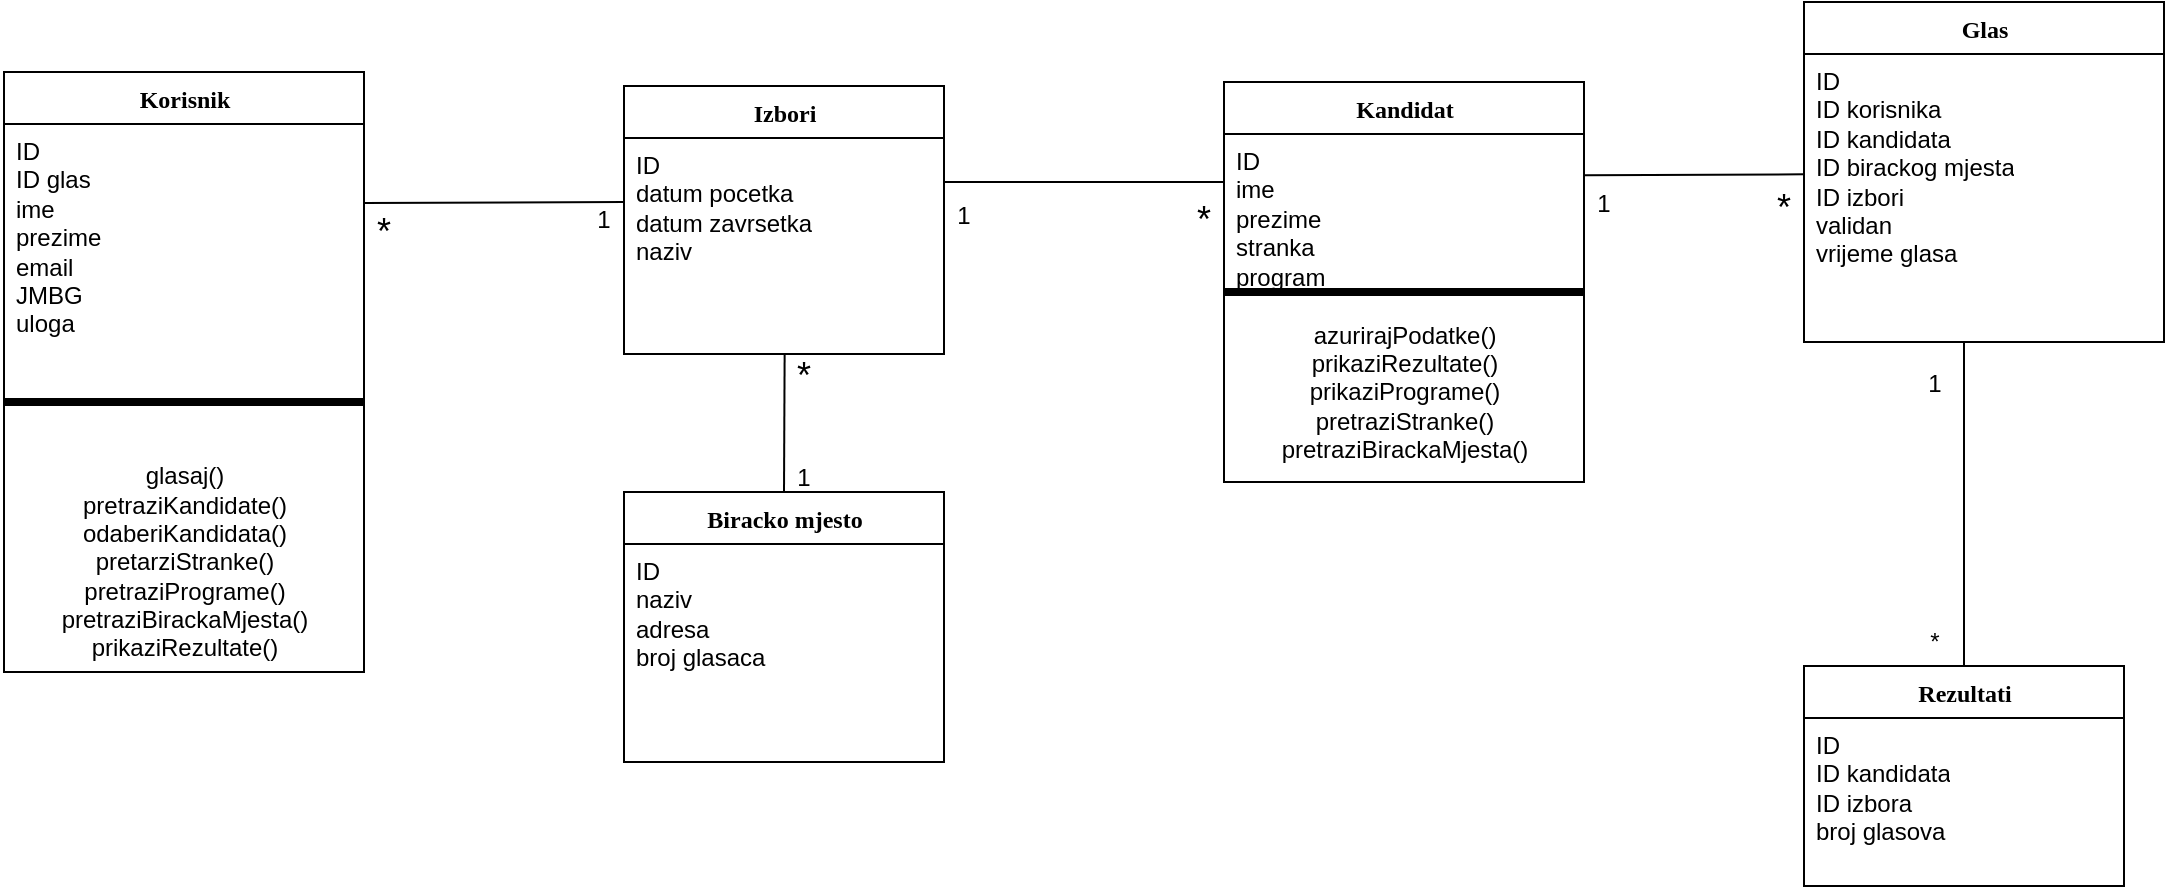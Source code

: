 <?xml version="1.0" encoding="UTF-8"?>
<mxfile version="24.7.8"><diagram name="Page-1" id="6133507b-19e7-1e82-6fc7-422aa6c4b21f"><mxGraphModel dx="1323" dy="700" grid="1" gridSize="10" guides="1" tooltips="1" connect="1" arrows="1" fold="1" page="1" pageScale="1" pageWidth="1100" pageHeight="850" background="none" math="0" shadow="0"><root><mxCell id="0"/><mxCell id="1" parent="0"/><mxCell id="78961159f06e98e8-43" value="Izbori" style="swimlane;html=1;fontStyle=1;align=center;verticalAlign=top;childLayout=stackLayout;horizontal=1;startSize=26;horizontalStack=0;resizeParent=1;resizeLast=0;collapsible=1;marginBottom=0;swimlaneFillColor=#ffffff;rounded=0;shadow=0;comic=0;labelBackgroundColor=none;strokeWidth=1;fillColor=none;fontFamily=Verdana;fontSize=12" parent="1" vertex="1"><mxGeometry x="510" y="152" width="160" height="134" as="geometry"/></mxCell><mxCell id="78961159f06e98e8-45" value="ID&lt;br&gt;datum pocetka&lt;div&gt;datum zavrsetka&lt;br&gt;naziv&lt;br&gt;&lt;br&gt;&lt;/div&gt;" style="text;html=1;strokeColor=none;fillColor=none;align=left;verticalAlign=top;spacingLeft=4;spacingRight=4;whiteSpace=wrap;overflow=hidden;rotatable=0;points=[[0,0.5],[1,0.5]];portConstraint=eastwest;" parent="78961159f06e98e8-43" vertex="1"><mxGeometry y="26" width="160" height="108" as="geometry"/></mxCell><mxCell id="WR_-PNd6kZ2DVrEkBOXK-7" value="Biracko mjesto" style="swimlane;html=1;fontStyle=1;align=center;verticalAlign=top;childLayout=stackLayout;horizontal=1;startSize=26;horizontalStack=0;resizeParent=1;resizeLast=0;collapsible=1;marginBottom=0;swimlaneFillColor=#ffffff;rounded=0;shadow=0;comic=0;labelBackgroundColor=none;strokeWidth=1;fillColor=none;fontFamily=Verdana;fontSize=12" parent="1" vertex="1"><mxGeometry x="510" y="355" width="160" height="135" as="geometry"/></mxCell><mxCell id="WR_-PNd6kZ2DVrEkBOXK-8" value="ID&lt;div&gt;naziv&lt;/div&gt;&lt;div&gt;adresa&amp;nbsp;&lt;/div&gt;&lt;div&gt;broj glasaca&lt;/div&gt;" style="text;html=1;strokeColor=none;fillColor=none;align=left;verticalAlign=top;spacingLeft=4;spacingRight=4;whiteSpace=wrap;overflow=hidden;rotatable=0;points=[[0,0.5],[1,0.5]];portConstraint=eastwest;" parent="WR_-PNd6kZ2DVrEkBOXK-7" vertex="1"><mxGeometry y="26" width="160" height="74" as="geometry"/></mxCell><mxCell id="78961159f06e98e8-17" value="Korisnik" style="swimlane;html=1;fontStyle=1;align=center;verticalAlign=top;childLayout=stackLayout;horizontal=1;startSize=26;horizontalStack=0;resizeParent=1;resizeLast=0;collapsible=1;marginBottom=0;swimlaneFillColor=#ffffff;rounded=0;shadow=0;comic=0;labelBackgroundColor=none;strokeWidth=1;fillColor=none;fontFamily=Verdana;fontSize=12" parent="1" vertex="1"><mxGeometry x="200" y="145" width="180" height="300" as="geometry"/></mxCell><mxCell id="78961159f06e98e8-23" value="ID&lt;div&gt;ID glas&lt;br&gt;ime&lt;br&gt;prezime&lt;br&gt;email&lt;/div&gt;&lt;div&gt;JMBG&lt;/div&gt;&lt;div&gt;uloga&lt;/div&gt;" style="text;html=1;strokeColor=none;fillColor=none;align=left;verticalAlign=top;spacingLeft=4;spacingRight=4;whiteSpace=wrap;overflow=hidden;rotatable=0;points=[[0,0.5],[1,0.5]];portConstraint=eastwest;" parent="78961159f06e98e8-17" vertex="1"><mxGeometry y="26" width="180" height="114" as="geometry"/></mxCell><mxCell id="WR_-PNd6kZ2DVrEkBOXK-4" value="" style="line;strokeWidth=4;html=1;perimeter=backbonePerimeter;points=[];outlineConnect=0;" parent="78961159f06e98e8-17" vertex="1"><mxGeometry y="140" width="180" height="50" as="geometry"/></mxCell><mxCell id="5DSVoPbUg8YIjSlLXSM9-1" value="glasaj()&lt;div&gt;pretraziKandidate()&lt;/div&gt;&lt;div&gt;odaberiKandidata()&lt;/div&gt;&lt;div&gt;pretarziStranke()&lt;/div&gt;&lt;div&gt;pretraziPrograme()&lt;/div&gt;&lt;div&gt;pretraziBirackaMjesta()&lt;/div&gt;&lt;div&gt;prikaziRezultate()&lt;/div&gt;" style="text;html=1;align=center;verticalAlign=middle;resizable=0;points=[];autosize=1;strokeColor=none;fillColor=none;" vertex="1" parent="78961159f06e98e8-17"><mxGeometry y="190" width="180" height="110" as="geometry"/></mxCell><mxCell id="WR_-PNd6kZ2DVrEkBOXK-16" value="" style="endArrow=none;html=1;rounded=0;entryX=1.005;entryY=0.637;entryDx=0;entryDy=0;entryPerimeter=0;" parent="1" edge="1"><mxGeometry width="50" height="50" relative="1" as="geometry"><mxPoint x="510" y="210" as="sourcePoint"/><mxPoint x="380.0" y="210.508" as="targetPoint"/></mxGeometry></mxCell><mxCell id="WR_-PNd6kZ2DVrEkBOXK-17" value="&lt;font style=&quot;font-size: 18px;&quot;&gt;*&lt;/font&gt;" style="text;html=1;strokeColor=none;fillColor=none;align=center;verticalAlign=middle;whiteSpace=wrap;rounded=0;" parent="1" vertex="1"><mxGeometry x="380" y="218" width="20" height="14" as="geometry"/></mxCell><mxCell id="WR_-PNd6kZ2DVrEkBOXK-18" value="1" style="text;html=1;strokeColor=none;fillColor=none;align=center;verticalAlign=middle;whiteSpace=wrap;rounded=0;" parent="1" vertex="1"><mxGeometry x="490" y="214" width="20" height="10" as="geometry"/></mxCell><mxCell id="WR_-PNd6kZ2DVrEkBOXK-19" value="" style="endArrow=none;html=1;rounded=0;entryX=1;entryY=0.5;entryDx=0;entryDy=0;exitX=0.007;exitY=0.702;exitDx=0;exitDy=0;exitPerimeter=0;" parent="1" edge="1"><mxGeometry width="50" height="50" relative="1" as="geometry"><mxPoint x="811.12" y="200.04" as="sourcePoint"/><mxPoint x="670" y="200" as="targetPoint"/></mxGeometry></mxCell><mxCell id="WR_-PNd6kZ2DVrEkBOXK-21" value="1" style="text;html=1;strokeColor=none;fillColor=none;align=center;verticalAlign=middle;whiteSpace=wrap;rounded=0;" parent="1" vertex="1"><mxGeometry x="670" y="210" width="20" height="14" as="geometry"/></mxCell><mxCell id="WR_-PNd6kZ2DVrEkBOXK-22" value="&lt;font style=&quot;font-size: 18px;&quot;&gt;*&lt;/font&gt;" style="text;html=1;strokeColor=none;fillColor=none;align=center;verticalAlign=middle;whiteSpace=wrap;rounded=0;" parent="1" vertex="1"><mxGeometry x="790" y="214" width="20" height="10" as="geometry"/></mxCell><mxCell id="WR_-PNd6kZ2DVrEkBOXK-26" value="" style="endArrow=none;html=1;rounded=0;exitX=0.5;exitY=0;exitDx=0;exitDy=0;entryX=0.502;entryY=0.997;entryDx=0;entryDy=0;entryPerimeter=0;" parent="1" source="WR_-PNd6kZ2DVrEkBOXK-7" target="78961159f06e98e8-45" edge="1"><mxGeometry width="50" height="50" relative="1" as="geometry"><mxPoint x="770" y="300" as="sourcePoint"/><mxPoint x="820" y="250" as="targetPoint"/></mxGeometry></mxCell><mxCell id="WR_-PNd6kZ2DVrEkBOXK-27" value="1" style="text;html=1;strokeColor=none;fillColor=none;align=center;verticalAlign=middle;whiteSpace=wrap;rounded=0;" parent="1" vertex="1"><mxGeometry x="590" y="341" width="20" height="14" as="geometry"/></mxCell><mxCell id="WR_-PNd6kZ2DVrEkBOXK-28" value="&lt;font style=&quot;font-size: 18px;&quot;&gt;*&lt;/font&gt;" style="text;html=1;strokeColor=none;fillColor=none;align=center;verticalAlign=middle;whiteSpace=wrap;rounded=0;" parent="1" vertex="1"><mxGeometry x="590" y="290" width="20" height="14" as="geometry"/></mxCell><mxCell id="ugRKaFzwl5Q64zQcyHT1-12" value="Rezultati" style="swimlane;html=1;fontStyle=1;align=center;verticalAlign=top;childLayout=stackLayout;horizontal=1;startSize=26;horizontalStack=0;resizeParent=1;resizeLast=0;collapsible=1;marginBottom=0;swimlaneFillColor=#ffffff;rounded=0;shadow=0;comic=0;labelBackgroundColor=none;strokeWidth=1;fillColor=none;fontFamily=Verdana;fontSize=12" parent="1" vertex="1"><mxGeometry x="1100" y="442" width="160" height="110" as="geometry"/></mxCell><mxCell id="ugRKaFzwl5Q64zQcyHT1-13" value="ID&lt;div&gt;ID kandidata&lt;/div&gt;&lt;div&gt;ID izbora&lt;/div&gt;&lt;div&gt;broj glasova&lt;/div&gt;" style="text;html=1;strokeColor=none;fillColor=none;align=left;verticalAlign=top;spacingLeft=4;spacingRight=4;whiteSpace=wrap;overflow=hidden;rotatable=0;points=[[0,0.5],[1,0.5]];portConstraint=eastwest;" parent="ugRKaFzwl5Q64zQcyHT1-12" vertex="1"><mxGeometry y="26" width="160" height="84" as="geometry"/></mxCell><mxCell id="ugRKaFzwl5Q64zQcyHT1-33" value="Kandidat" style="swimlane;html=1;fontStyle=1;align=center;verticalAlign=top;childLayout=stackLayout;horizontal=1;startSize=26;horizontalStack=0;resizeParent=1;resizeLast=0;collapsible=1;marginBottom=0;swimlaneFillColor=#ffffff;rounded=0;shadow=0;comic=0;labelBackgroundColor=none;strokeWidth=1;fillColor=none;fontFamily=Verdana;fontSize=12" parent="1" vertex="1"><mxGeometry x="810" y="150" width="180" height="200" as="geometry"/></mxCell><mxCell id="ugRKaFzwl5Q64zQcyHT1-34" value="ID&lt;div&gt;ime&lt;/div&gt;&lt;div&gt;prezime&lt;/div&gt;&lt;div&gt;stranka&lt;/div&gt;&lt;div&gt;program&lt;/div&gt;" style="text;html=1;strokeColor=none;fillColor=none;align=left;verticalAlign=top;spacingLeft=4;spacingRight=4;whiteSpace=wrap;overflow=hidden;rotatable=0;points=[[0,0.5],[1,0.5]];portConstraint=eastwest;" parent="ugRKaFzwl5Q64zQcyHT1-33" vertex="1"><mxGeometry y="26" width="180" height="74" as="geometry"/></mxCell><mxCell id="ugRKaFzwl5Q64zQcyHT1-35" value="" style="line;strokeWidth=4;html=1;perimeter=backbonePerimeter;points=[];outlineConnect=0;" parent="ugRKaFzwl5Q64zQcyHT1-33" vertex="1"><mxGeometry y="100" width="180" height="10" as="geometry"/></mxCell><mxCell id="5DSVoPbUg8YIjSlLXSM9-2" value="azurirajPodatke()&lt;div&gt;prikaziRezultate()&lt;/div&gt;&lt;div&gt;prikaziPrograme()&lt;/div&gt;&lt;div&gt;pretraziStranke()&lt;/div&gt;&lt;div&gt;pretraziBirackaMjesta()&lt;/div&gt;" style="text;html=1;align=center;verticalAlign=middle;resizable=0;points=[];autosize=1;strokeColor=none;fillColor=none;" vertex="1" parent="ugRKaFzwl5Q64zQcyHT1-33"><mxGeometry y="110" width="180" height="90" as="geometry"/></mxCell><mxCell id="ugRKaFzwl5Q64zQcyHT1-37" value="" style="endArrow=none;html=1;rounded=0;entryX=1;entryY=0.5;entryDx=0;entryDy=0;" parent="1" edge="1"><mxGeometry width="50" height="50" relative="1" as="geometry"><mxPoint x="1100" y="196.17" as="sourcePoint"/><mxPoint x="990" y="196.58" as="targetPoint"/></mxGeometry></mxCell><mxCell id="ugRKaFzwl5Q64zQcyHT1-38" value="1" style="text;html=1;strokeColor=none;fillColor=none;align=center;verticalAlign=middle;whiteSpace=wrap;rounded=0;" parent="1" vertex="1"><mxGeometry x="990" y="204" width="20" height="14" as="geometry"/></mxCell><mxCell id="ugRKaFzwl5Q64zQcyHT1-39" value="&lt;font style=&quot;font-size: 18px;&quot;&gt;*&lt;/font&gt;" style="text;html=1;strokeColor=none;fillColor=none;align=center;verticalAlign=middle;whiteSpace=wrap;rounded=0;" parent="1" vertex="1"><mxGeometry x="1080" y="208" width="20" height="10" as="geometry"/></mxCell><mxCell id="ugRKaFzwl5Q64zQcyHT1-41" value="Glas" style="swimlane;html=1;fontStyle=1;align=center;verticalAlign=top;childLayout=stackLayout;horizontal=1;startSize=26;horizontalStack=0;resizeParent=1;resizeLast=0;collapsible=1;marginBottom=0;swimlaneFillColor=#ffffff;rounded=0;shadow=0;comic=0;labelBackgroundColor=none;strokeWidth=1;fillColor=none;fontFamily=Verdana;fontSize=12" parent="1" vertex="1"><mxGeometry x="1100" y="110" width="180" height="170" as="geometry"/></mxCell><mxCell id="ugRKaFzwl5Q64zQcyHT1-42" value="ID&lt;div&gt;ID korisnika&lt;/div&gt;&lt;div&gt;ID kandidata&lt;/div&gt;&lt;div&gt;ID birackog mjesta&lt;/div&gt;&lt;div&gt;ID izbori&lt;/div&gt;&lt;div&gt;validan&lt;/div&gt;&lt;div&gt;vrijeme glasa&lt;/div&gt;" style="text;html=1;strokeColor=none;fillColor=none;align=left;verticalAlign=top;spacingLeft=4;spacingRight=4;whiteSpace=wrap;overflow=hidden;rotatable=0;points=[[0,0.5],[1,0.5]];portConstraint=eastwest;" parent="ugRKaFzwl5Q64zQcyHT1-41" vertex="1"><mxGeometry y="26" width="180" height="114" as="geometry"/></mxCell><mxCell id="5DSVoPbUg8YIjSlLXSM9-5" value="" style="endArrow=none;html=1;rounded=0;entryX=0.5;entryY=0;entryDx=0;entryDy=0;" edge="1" parent="1" target="ugRKaFzwl5Q64zQcyHT1-12"><mxGeometry width="50" height="50" relative="1" as="geometry"><mxPoint x="1180" y="280" as="sourcePoint"/><mxPoint x="680" y="210" as="targetPoint"/><Array as="points"><mxPoint x="1180" y="350"/></Array></mxGeometry></mxCell><mxCell id="5DSVoPbUg8YIjSlLXSM9-6" value="1" style="text;html=1;align=center;verticalAlign=middle;resizable=0;points=[];autosize=1;strokeColor=none;fillColor=none;" vertex="1" parent="1"><mxGeometry x="1150" y="286" width="30" height="30" as="geometry"/></mxCell><mxCell id="5DSVoPbUg8YIjSlLXSM9-7" value="*" style="text;html=1;align=center;verticalAlign=middle;resizable=0;points=[];autosize=1;strokeColor=none;fillColor=none;" vertex="1" parent="1"><mxGeometry x="1150" y="415" width="30" height="30" as="geometry"/></mxCell></root></mxGraphModel></diagram></mxfile>